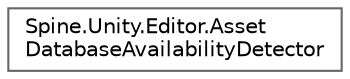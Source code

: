 digraph "类继承关系图"
{
 // LATEX_PDF_SIZE
  bgcolor="transparent";
  edge [fontname=Helvetica,fontsize=10,labelfontname=Helvetica,labelfontsize=10];
  node [fontname=Helvetica,fontsize=10,shape=box,height=0.2,width=0.4];
  rankdir="LR";
  Node0 [id="Node000000",label="Spine.Unity.Editor.Asset\lDatabaseAvailabilityDetector",height=0.2,width=0.4,color="grey40", fillcolor="white", style="filled",URL="$class_spine_1_1_unity_1_1_editor_1_1_asset_database_availability_detector.html",tooltip=" "];
}
